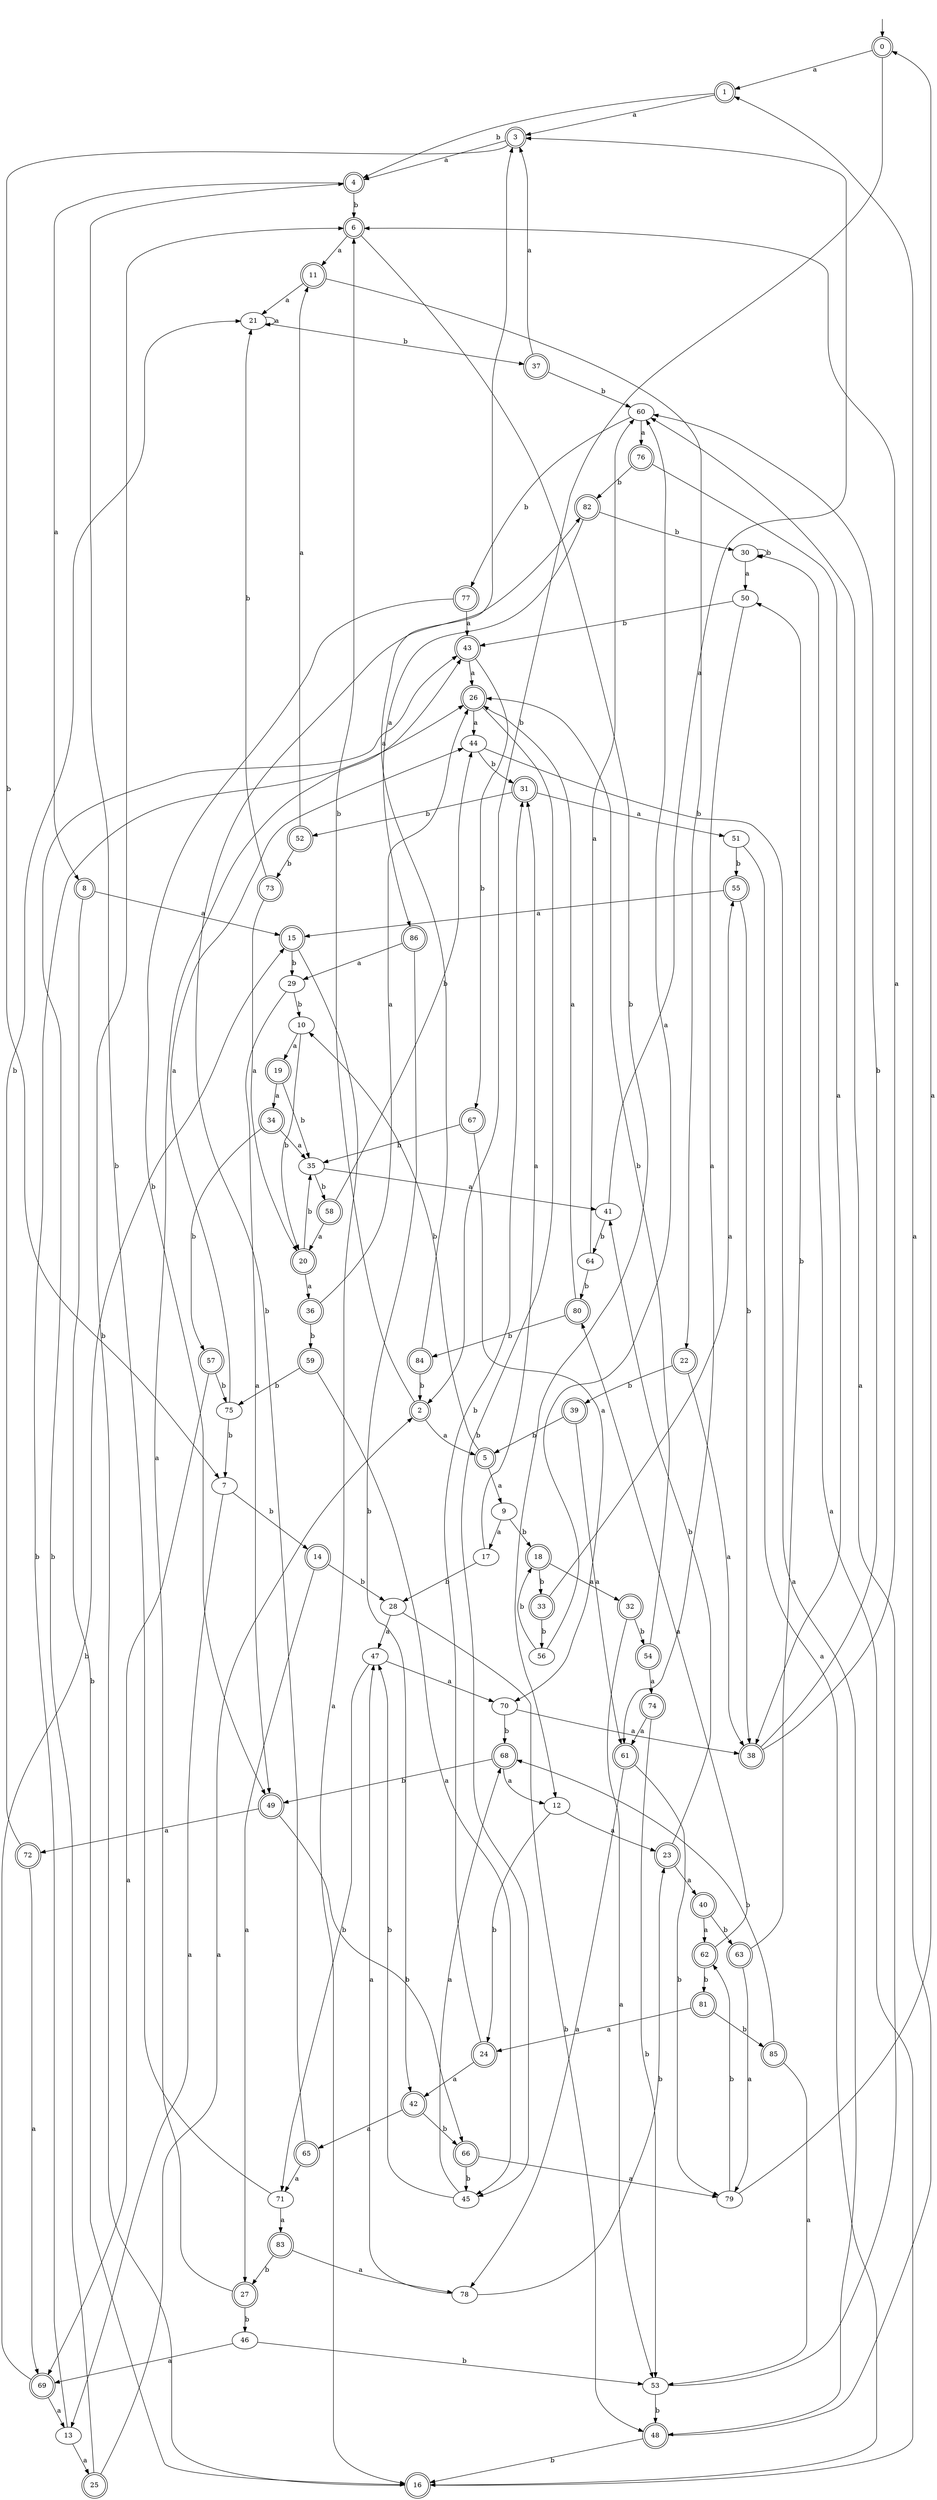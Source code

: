 digraph RandomDFA {
  __start0 [label="", shape=none];
  __start0 -> 0 [label=""];
  0 [shape=circle] [shape=doublecircle]
  0 -> 1 [label="a"]
  0 -> 2 [label="b"]
  1 [shape=doublecircle]
  1 -> 3 [label="a"]
  1 -> 4 [label="b"]
  2 [shape=doublecircle]
  2 -> 5 [label="a"]
  2 -> 6 [label="b"]
  3 [shape=doublecircle]
  3 -> 4 [label="a"]
  3 -> 7 [label="b"]
  4 [shape=doublecircle]
  4 -> 8 [label="a"]
  4 -> 6 [label="b"]
  5 [shape=doublecircle]
  5 -> 9 [label="a"]
  5 -> 10 [label="b"]
  6 [shape=doublecircle]
  6 -> 11 [label="a"]
  6 -> 12 [label="b"]
  7
  7 -> 13 [label="a"]
  7 -> 14 [label="b"]
  8 [shape=doublecircle]
  8 -> 15 [label="a"]
  8 -> 16 [label="b"]
  9
  9 -> 17 [label="a"]
  9 -> 18 [label="b"]
  10
  10 -> 19 [label="a"]
  10 -> 20 [label="b"]
  11 [shape=doublecircle]
  11 -> 21 [label="a"]
  11 -> 22 [label="b"]
  12
  12 -> 23 [label="a"]
  12 -> 24 [label="b"]
  13
  13 -> 25 [label="a"]
  13 -> 26 [label="b"]
  14 [shape=doublecircle]
  14 -> 27 [label="a"]
  14 -> 28 [label="b"]
  15 [shape=doublecircle]
  15 -> 16 [label="a"]
  15 -> 29 [label="b"]
  16 [shape=doublecircle]
  16 -> 30 [label="a"]
  16 -> 6 [label="b"]
  17
  17 -> 31 [label="a"]
  17 -> 28 [label="b"]
  18 [shape=doublecircle]
  18 -> 32 [label="a"]
  18 -> 33 [label="b"]
  19 [shape=doublecircle]
  19 -> 34 [label="a"]
  19 -> 35 [label="b"]
  20 [shape=doublecircle]
  20 -> 36 [label="a"]
  20 -> 35 [label="b"]
  21
  21 -> 21 [label="a"]
  21 -> 37 [label="b"]
  22 [shape=doublecircle]
  22 -> 38 [label="a"]
  22 -> 39 [label="b"]
  23 [shape=doublecircle]
  23 -> 40 [label="a"]
  23 -> 41 [label="b"]
  24 [shape=doublecircle]
  24 -> 42 [label="a"]
  24 -> 31 [label="b"]
  25 [shape=doublecircle]
  25 -> 2 [label="a"]
  25 -> 43 [label="b"]
  26 [shape=doublecircle]
  26 -> 44 [label="a"]
  26 -> 45 [label="b"]
  27 [shape=doublecircle]
  27 -> 43 [label="a"]
  27 -> 46 [label="b"]
  28
  28 -> 47 [label="a"]
  28 -> 48 [label="b"]
  29
  29 -> 49 [label="a"]
  29 -> 10 [label="b"]
  30
  30 -> 50 [label="a"]
  30 -> 30 [label="b"]
  31 [shape=doublecircle]
  31 -> 51 [label="a"]
  31 -> 52 [label="b"]
  32 [shape=doublecircle]
  32 -> 53 [label="a"]
  32 -> 54 [label="b"]
  33 [shape=doublecircle]
  33 -> 55 [label="a"]
  33 -> 56 [label="b"]
  34 [shape=doublecircle]
  34 -> 35 [label="a"]
  34 -> 57 [label="b"]
  35
  35 -> 41 [label="a"]
  35 -> 58 [label="b"]
  36 [shape=doublecircle]
  36 -> 26 [label="a"]
  36 -> 59 [label="b"]
  37 [shape=doublecircle]
  37 -> 3 [label="a"]
  37 -> 60 [label="b"]
  38 [shape=doublecircle]
  38 -> 6 [label="a"]
  38 -> 60 [label="b"]
  39 [shape=doublecircle]
  39 -> 61 [label="a"]
  39 -> 5 [label="b"]
  40 [shape=doublecircle]
  40 -> 62 [label="a"]
  40 -> 63 [label="b"]
  41
  41 -> 3 [label="a"]
  41 -> 64 [label="b"]
  42 [shape=doublecircle]
  42 -> 65 [label="a"]
  42 -> 66 [label="b"]
  43 [shape=doublecircle]
  43 -> 26 [label="a"]
  43 -> 67 [label="b"]
  44
  44 -> 48 [label="a"]
  44 -> 31 [label="b"]
  45
  45 -> 68 [label="a"]
  45 -> 47 [label="b"]
  46
  46 -> 69 [label="a"]
  46 -> 53 [label="b"]
  47
  47 -> 70 [label="a"]
  47 -> 71 [label="b"]
  48 [shape=doublecircle]
  48 -> 1 [label="a"]
  48 -> 16 [label="b"]
  49 [shape=doublecircle]
  49 -> 72 [label="a"]
  49 -> 66 [label="b"]
  50
  50 -> 61 [label="a"]
  50 -> 43 [label="b"]
  51
  51 -> 16 [label="a"]
  51 -> 55 [label="b"]
  52 [shape=doublecircle]
  52 -> 11 [label="a"]
  52 -> 73 [label="b"]
  53
  53 -> 60 [label="a"]
  53 -> 48 [label="b"]
  54 [shape=doublecircle]
  54 -> 74 [label="a"]
  54 -> 26 [label="b"]
  55 [shape=doublecircle]
  55 -> 15 [label="a"]
  55 -> 38 [label="b"]
  56
  56 -> 60 [label="a"]
  56 -> 18 [label="b"]
  57 [shape=doublecircle]
  57 -> 69 [label="a"]
  57 -> 75 [label="b"]
  58 [shape=doublecircle]
  58 -> 20 [label="a"]
  58 -> 44 [label="b"]
  59 [shape=doublecircle]
  59 -> 45 [label="a"]
  59 -> 75 [label="b"]
  60
  60 -> 76 [label="a"]
  60 -> 77 [label="b"]
  61 [shape=doublecircle]
  61 -> 78 [label="a"]
  61 -> 79 [label="b"]
  62 [shape=doublecircle]
  62 -> 80 [label="a"]
  62 -> 81 [label="b"]
  63 [shape=doublecircle]
  63 -> 79 [label="a"]
  63 -> 50 [label="b"]
  64
  64 -> 60 [label="a"]
  64 -> 80 [label="b"]
  65 [shape=doublecircle]
  65 -> 71 [label="a"]
  65 -> 82 [label="b"]
  66 [shape=doublecircle]
  66 -> 79 [label="a"]
  66 -> 45 [label="b"]
  67 [shape=doublecircle]
  67 -> 70 [label="a"]
  67 -> 35 [label="b"]
  68 [shape=doublecircle]
  68 -> 12 [label="a"]
  68 -> 49 [label="b"]
  69 [shape=doublecircle]
  69 -> 13 [label="a"]
  69 -> 15 [label="b"]
  70
  70 -> 38 [label="a"]
  70 -> 68 [label="b"]
  71
  71 -> 83 [label="a"]
  71 -> 4 [label="b"]
  72 [shape=doublecircle]
  72 -> 69 [label="a"]
  72 -> 21 [label="b"]
  73 [shape=doublecircle]
  73 -> 20 [label="a"]
  73 -> 21 [label="b"]
  74 [shape=doublecircle]
  74 -> 61 [label="a"]
  74 -> 53 [label="b"]
  75
  75 -> 44 [label="a"]
  75 -> 7 [label="b"]
  76 [shape=doublecircle]
  76 -> 38 [label="a"]
  76 -> 82 [label="b"]
  77 [shape=doublecircle]
  77 -> 43 [label="a"]
  77 -> 49 [label="b"]
  78
  78 -> 47 [label="a"]
  78 -> 23 [label="b"]
  79
  79 -> 0 [label="a"]
  79 -> 62 [label="b"]
  80 [shape=doublecircle]
  80 -> 26 [label="a"]
  80 -> 84 [label="b"]
  81 [shape=doublecircle]
  81 -> 24 [label="a"]
  81 -> 85 [label="b"]
  82 [shape=doublecircle]
  82 -> 86 [label="a"]
  82 -> 30 [label="b"]
  83 [shape=doublecircle]
  83 -> 78 [label="a"]
  83 -> 27 [label="b"]
  84 [shape=doublecircle]
  84 -> 3 [label="a"]
  84 -> 2 [label="b"]
  85 [shape=doublecircle]
  85 -> 53 [label="a"]
  85 -> 68 [label="b"]
  86 [shape=doublecircle]
  86 -> 29 [label="a"]
  86 -> 42 [label="b"]
}
